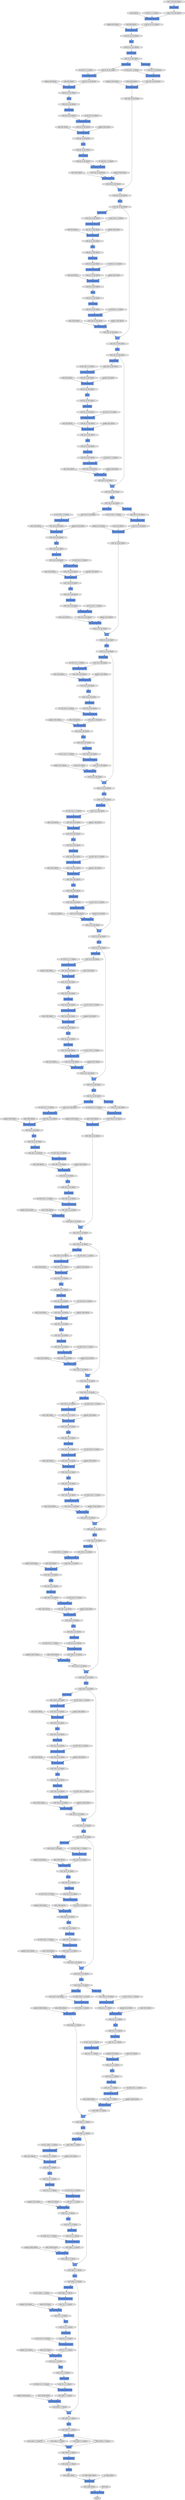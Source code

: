 digraph graphname{rankdir=TB;47843729866896 [label="W: (512, 512, 3, 3), float32",shape="octagon",fillcolor="#E0E0E0",style="filled"];47843720397136 [label="beta: (128), float32",shape="octagon",fillcolor="#E0E0E0",style="filled"];47843720331600 [label="beta: (128), float32",shape="octagon",fillcolor="#E0E0E0",style="filled"];47843729867344 [label="gamma: (512), float32",shape="octagon",fillcolor="#E0E0E0",style="filled"];47843720397520 [label="W: (128, 128, 3, 3), float32",shape="octagon",fillcolor="#E0E0E0",style="filled"];47843720331984 [label="W: (128, 128, 3, 3), float32",shape="octagon",fillcolor="#E0E0E0",style="filled"];47843729867664 [label="beta: (512), float32",shape="octagon",fillcolor="#E0E0E0",style="filled"];47843720397968 [label="gamma: (128), float32",shape="octagon",fillcolor="#E0E0E0",style="filled"];47843720332432 [label="gamma: (128), float32",shape="octagon",fillcolor="#E0E0E0",style="filled"];47843729868048 [label="W: (2048, 512, 1, 1), float32",shape="octagon",fillcolor="#E0E0E0",style="filled"];47843720398288 [label="beta: (128), float32",shape="octagon",fillcolor="#E0E0E0",style="filled"];47843720332752 [label="beta: (128), float32",shape="octagon",fillcolor="#E0E0E0",style="filled"];47843729868496 [label="gamma: (2048), float32",shape="octagon",fillcolor="#E0E0E0",style="filled"];47843720398672 [label="W: (512, 128, 1, 1), float32",shape="octagon",fillcolor="#E0E0E0",style="filled"];47843720333136 [label="W: (512, 128, 1, 1), float32",shape="octagon",fillcolor="#E0E0E0",style="filled"];47843729868816 [label="beta: (2048), float32",shape="octagon",fillcolor="#E0E0E0",style="filled"];47843720399120 [label="gamma: (512), float32",shape="octagon",fillcolor="#E0E0E0",style="filled"];47843720333584 [label="gamma: (512), float32",shape="octagon",fillcolor="#E0E0E0",style="filled"];47843729869392 [label="W: (512, 2048, 1, 1), float32",shape="octagon",fillcolor="#E0E0E0",style="filled"];47843720399440 [label="beta: (512), float32",shape="octagon",fillcolor="#E0E0E0",style="filled"];47843720333904 [label="beta: (512), float32",shape="octagon",fillcolor="#E0E0E0",style="filled"];47843720334288 [label="W: (512, 256, 1, 1), float32",shape="octagon",fillcolor="#E0E0E0",style="filled"];47843729869840 [label="gamma: (512), float32",shape="octagon",fillcolor="#E0E0E0",style="filled"];47843720400080 [label="W: (256, 512, 1, 1), float32",shape="octagon",fillcolor="#E0E0E0",style="filled"];47843729870160 [label="beta: (512), float32",shape="octagon",fillcolor="#E0E0E0",style="filled"];47843720334736 [label="gamma: (512), float32",shape="octagon",fillcolor="#E0E0E0",style="filled"];47843720400528 [label="gamma: (256), float32",shape="octagon",fillcolor="#E0E0E0",style="filled"];47843729870544 [label="W: (512, 512, 3, 3), float32",shape="octagon",fillcolor="#E0E0E0",style="filled"];47843720335056 [label="beta: (512), float32",shape="octagon",fillcolor="#E0E0E0",style="filled"];47843720400848 [label="beta: (256), float32",shape="octagon",fillcolor="#E0E0E0",style="filled"];47845548331088 [label="BatchNormalization",shape="record",fillcolor="#6495ED",style="filled"];47845548331152 [label="(256, 512, 8, 28), float32",shape="octagon",fillcolor="#E0E0E0",style="filled"];47845394157968 [label="(256, 2048, 2, 7), float32",shape="octagon",fillcolor="#E0E0E0",style="filled"];47845394158032 [label="(256, 2048, 2, 7), float32",shape="octagon",fillcolor="#E0E0E0",style="filled"];47845394059728 [label="(256, 256, 4, 14), float32",shape="octagon",fillcolor="#E0E0E0",style="filled"];47845548266000 [label="HaloExchange",shape="record",fillcolor="#6495ED",style="filled"];47845548364304 [label="(256, 256, 4, 14), float32",shape="octagon",fillcolor="#E0E0E0",style="filled"];47845548266064 [label="(256, 256, 15, 56), float32",shape="octagon",fillcolor="#E0E0E0",style="filled"];47845548364432 [label="BatchNormalization",shape="record",fillcolor="#6495ED",style="filled"];47845548331664 [label="Convolution2DFunction",shape="record",fillcolor="#6495ED",style="filled"];47845548430032 [label="(256, 256, 4, 14), float32",shape="octagon",fillcolor="#E0E0E0",style="filled"];47845548331728 [label="(256, 512, 8, 28), float32",shape="octagon",fillcolor="#E0E0E0",style="filled"];47845548364560 [label="(256, 256, 4, 14), float32",shape="octagon",fillcolor="#E0E0E0",style="filled"];47845548430160 [label="BatchNormalization",shape="record",fillcolor="#6495ED",style="filled"];47845548364688 [label="Convolution2DFunction",shape="record",fillcolor="#6495ED",style="filled"];47845548331920 [label="(256, 512, 8, 28), float32",shape="octagon",fillcolor="#E0E0E0",style="filled"];47845548430288 [label="(256, 256, 4, 14), float32",shape="octagon",fillcolor="#E0E0E0",style="filled"];47845393667024 [label="Convolution2DFunction",shape="record",fillcolor="#6495ED",style="filled"];47845394158608 [label="(256, 2048, 2, 7), float32",shape="octagon",fillcolor="#E0E0E0",style="filled"];47845548364816 [label="(256, 256, 4, 14), float32",shape="octagon",fillcolor="#E0E0E0",style="filled"];47845394060368 [label="BatchNormalization",shape="record",fillcolor="#6495ED",style="filled"];47845548266576 [label="(256, 128, 8, 28), float32",shape="octagon",fillcolor="#E0E0E0",style="filled"];47845394158736 [label="(256, 2048, 2, 7), float32",shape="octagon",fillcolor="#E0E0E0",style="filled"];47845394060432 [label="(256, 256, 4, 14), float32",shape="octagon",fillcolor="#E0E0E0",style="filled"];47845548430544 [label="(256, 256, 4, 14), float32",shape="octagon",fillcolor="#E0E0E0",style="filled"];47845394060560 [label="Convolution2DFunction",shape="record",fillcolor="#6495ED",style="filled"];47845548332304 [label="(256, 128, 8, 28), float32",shape="octagon",fillcolor="#E0E0E0",style="filled"];47845548365136 [label="BatchNormalization",shape="record",fillcolor="#6495ED",style="filled"];47845394060688 [label="(256, 256, 4, 14), float32",shape="octagon",fillcolor="#E0E0E0",style="filled"];47845548430736 [label="ReLU",shape="record",fillcolor="#6495ED",style="filled"];47845548365200 [label="(256, 1024, 4, 14), float32",shape="octagon",fillcolor="#E0E0E0",style="filled"];47845548430800 [label="HaloExchange",shape="record",fillcolor="#6495ED",style="filled"];47845548266960 [label="_ + _",shape="record",fillcolor="#6495ED",style="filled"];47845394060816 [label="HaloExchange",shape="record",fillcolor="#6495ED",style="filled"];47845548365328 [label="(256, 512, 8, 28), float32",shape="octagon",fillcolor="#E0E0E0",style="filled"];47845548430928 [label="(256, 1024, 4, 14), float32",shape="octagon",fillcolor="#E0E0E0",style="filled"];47845548365392 [label="HaloExchange",shape="record",fillcolor="#6495ED",style="filled"];47845394060944 [label="(256, 256, 4, 14), float32",shape="octagon",fillcolor="#E0E0E0",style="filled"];47845548332688 [label="ReLU",shape="record",fillcolor="#6495ED",style="filled"];47845548431056 [label="(256, 1024, 4, 14), float32",shape="octagon",fillcolor="#E0E0E0",style="filled"];47845548267216 [label="BatchNormalization",shape="record",fillcolor="#6495ED",style="filled"];47845548431120 [label="BatchNormalization",shape="record",fillcolor="#6495ED",style="filled"];47845548365584 [label="BatchNormalization",shape="record",fillcolor="#6495ED",style="filled"];47845548267280 [label="(256, 128, 8, 28), float32",shape="octagon",fillcolor="#E0E0E0",style="filled"];47845394159440 [label="(256, 2048, 2, 7), float32",shape="octagon",fillcolor="#E0E0E0",style="filled"];47845548332944 [label="Convolution2DFunction",shape="record",fillcolor="#6495ED",style="filled"];47845548267408 [label="Convolution2DFunction",shape="record",fillcolor="#6495ED",style="filled"];47843720173456 [label="b: (64), float32",shape="octagon",fillcolor="#E0E0E0",style="filled"];47845548431312 [label="HaloExchange",shape="record",fillcolor="#6495ED",style="filled"];47845548333008 [label="(256, 128, 8, 28), float32",shape="octagon",fillcolor="#E0E0E0",style="filled"];47845394061328 [label="(256, 256, 4, 14), float32",shape="octagon",fillcolor="#E0E0E0",style="filled"];47845548365840 [label="ReLU",shape="record",fillcolor="#6495ED",style="filled"];47845548267536 [label="(256, 128, 8, 28), float32",shape="octagon",fillcolor="#E0E0E0",style="filled"];47843720173584 [label="W: (64, 3, 7, 7), float32",shape="octagon",fillcolor="#E0E0E0",style="filled"];47845394159696 [label="(256), int32",shape="octagon",fillcolor="#E0E0E0",style="filled"];47845548365904 [label="(256, 1024, 4, 14), float32",shape="octagon",fillcolor="#E0E0E0",style="filled"];47845548333136 [label="ReLU",shape="record",fillcolor="#6495ED",style="filled"];47845394159760 [label="(256, 2048, 2, 7), float32",shape="octagon",fillcolor="#E0E0E0",style="filled"];47845548267664 [label="HaloExchange",shape="record",fillcolor="#6495ED",style="filled"];47845548431568 [label="Convolution2DFunction",shape="record",fillcolor="#6495ED",style="filled"];47845548333264 [label="(256, 128, 8, 28), float32",shape="octagon",fillcolor="#E0E0E0",style="filled"];47845548431632 [label="(256, 1024, 4, 14), float32",shape="octagon",fillcolor="#E0E0E0",style="filled"];47845548267792 [label="(256, 128, 8, 28), float32",shape="octagon",fillcolor="#E0E0E0",style="filled"];47845548333392 [label="HaloExchange",shape="record",fillcolor="#6495ED",style="filled"];47845394061712 [label="Convolution2DFunction",shape="record",fillcolor="#6495ED",style="filled"];47845394160080 [label="(256, 2048, 8, 7), float32",shape="octagon",fillcolor="#E0E0E0",style="filled"];47845548366288 [label="(256, 1024, 4, 14), float32",shape="octagon",fillcolor="#E0E0E0",style="filled"];47845548333520 [label="(256, 128, 8, 28), float32",shape="octagon",fillcolor="#E0E0E0",style="filled"];47845548366352 [label="ReLU",shape="record",fillcolor="#6495ED",style="filled"];47843720174096 [label="gamma: (64), float32",shape="octagon",fillcolor="#E0E0E0",style="filled"];47845548366416 [label="(256, 1024, 4, 14), float32",shape="octagon",fillcolor="#E0E0E0",style="filled"];47845548268112 [label="ReLU",shape="record",fillcolor="#6495ED",style="filled"];47845394061968 [label="BatchNormalization",shape="record",fillcolor="#6495ED",style="filled"];47845548268176 [label="(256, 128, 8, 28), float32",shape="octagon",fillcolor="#E0E0E0",style="filled"];47845394160336 [label="Reshape",shape="record",fillcolor="#6495ED",style="filled"];47845394062032 [label="(256, 256, 4, 14), float32",shape="octagon",fillcolor="#E0E0E0",style="filled"];47845548366544 [label="(256, 1024, 4, 14), float32",shape="octagon",fillcolor="#E0E0E0",style="filled"];47845548432144 [label="HaloExchange",shape="record",fillcolor="#6495ED",style="filled"];47845548366608 [label="ReLU",shape="record",fillcolor="#6495ED",style="filled"];47845548333840 [label="ReLU",shape="record",fillcolor="#6495ED",style="filled"];47845394062160 [label="ReLU",shape="record",fillcolor="#6495ED",style="filled"];47845548432208 [label="(256, 1024, 4, 14), float32",shape="octagon",fillcolor="#E0E0E0",style="filled"];47845548333904 [label="(256, 128, 8, 28), float32",shape="octagon",fillcolor="#E0E0E0",style="filled"];47843720174416 [label="beta: (64), float32",shape="octagon",fillcolor="#E0E0E0",style="filled"];47845394062288 [label="(256, 256, 4, 14), float32",shape="octagon",fillcolor="#E0E0E0",style="filled"];47845548366800 [label="Convolution2DFunction",shape="record",fillcolor="#6495ED",style="filled"];47845394160656 [label="(256, 2048, 2, 1), float32",shape="octagon",fillcolor="#E0E0E0",style="filled"];47845548432400 [label="(256, 1024, 4, 14), float32",shape="octagon",fillcolor="#E0E0E0",style="filled"];47845548268560 [label="Convolution2DFunction",shape="record",fillcolor="#6495ED",style="filled"];47845394062416 [label="_ + _",shape="record",fillcolor="#6495ED",style="filled"];47845394062544 [label="(256, 256, 4, 14), float32",shape="octagon",fillcolor="#E0E0E0",style="filled"];47845548367056 [label="HaloExchange",shape="record",fillcolor="#6495ED",style="filled"];47845548334288 [label="Convolution2DFunction",shape="record",fillcolor="#6495ED",style="filled"];47845394160912 [label="LinearFunction",shape="record",fillcolor="#6495ED",style="filled"];47845548367120 [label="(256, 1024, 4, 14), float32",shape="octagon",fillcolor="#E0E0E0",style="filled"];47845548268816 [label="BatchNormalization",shape="record",fillcolor="#6495ED",style="filled"];47845343239440 [label="HaloExchange",shape="record",fillcolor="#6495ED",style="filled"];47845548432720 [label="ReLU",shape="record",fillcolor="#6495ED",style="filled"];47845548268880 [label="(256, 128, 8, 28), float32",shape="octagon",fillcolor="#E0E0E0",style="filled"];47845394062736 [label="ReLU",shape="record",fillcolor="#6495ED",style="filled"];47845548432784 [label="(256, 256, 4, 14), float32",shape="octagon",fillcolor="#E0E0E0",style="filled"];47845394062800 [label="HaloExchange",shape="record",fillcolor="#6495ED",style="filled"];47845548334544 [label="BatchNormalization",shape="record",fillcolor="#6495ED",style="filled"];47845548269008 [label="Convolution2DFunction",shape="record",fillcolor="#6495ED",style="filled"];47845548334608 [label="(256, 128, 8, 28), float32",shape="octagon",fillcolor="#E0E0E0",style="filled"];47843720175120 [label="W: (64, 64, 1, 1), float32",shape="octagon",fillcolor="#E0E0E0",style="filled"];47845394062928 [label="(256, 1024, 4, 14), float32",shape="octagon",fillcolor="#E0E0E0",style="filled"];47845548269136 [label="(256, 128, 8, 28), float32",shape="octagon",fillcolor="#E0E0E0",style="filled"];47845548334736 [label="HaloExchange",shape="record",fillcolor="#6495ED",style="filled"];47845394063056 [label="(256, 1024, 4, 14), float32",shape="octagon",fillcolor="#E0E0E0",style="filled"];47845548269264 [label="HaloExchange",shape="record",fillcolor="#6495ED",style="filled"];47845394063120 [label="BatchNormalization",shape="record",fillcolor="#6495ED",style="filled"];47845548433168 [label="Convolution2DFunction",shape="record",fillcolor="#6495ED",style="filled"];47845548367632 [label="HaloExchange",shape="record",fillcolor="#6495ED",style="filled"];47845548334864 [label="(256, 128, 8, 28), float32",shape="octagon",fillcolor="#E0E0E0",style="filled"];47845394161488 [label="(256, 4096), float32",shape="octagon",fillcolor="#E0E0E0",style="filled"];47845548367696 [label="(256, 1024, 4, 14), float32",shape="octagon",fillcolor="#E0E0E0",style="filled"];47845548269392 [label="(256, 128, 8, 28), float32",shape="octagon",fillcolor="#E0E0E0",style="filled"];47845548334992 [label="_ + _",shape="record",fillcolor="#6495ED",style="filled"];47843720175504 [label="gamma: (64), float32",shape="octagon",fillcolor="#E0E0E0",style="filled"];47845394063312 [label="Convolution2DFunction",shape="record",fillcolor="#6495ED",style="filled"];47845394096208 [label="BatchNormalization",shape="record",fillcolor="#6495ED",style="filled"];47845394096336 [label="(256, 512, 2, 7), float32",shape="octagon",fillcolor="#E0E0E0",style="filled"];47845548302544 [label="(256, 128, 8, 28), float32",shape="octagon",fillcolor="#E0E0E0",style="filled"];47845394129168 [label="(256, 512, 2, 7), float32",shape="octagon",fillcolor="#E0E0E0",style="filled"];47845548302672 [label="BatchNormalization",shape="record",fillcolor="#6495ED",style="filled"];47845394129296 [label="BatchNormalization",shape="record",fillcolor="#6495ED",style="filled"];47843720372624 [label="gamma: (128), float32",shape="octagon",fillcolor="#E0E0E0",style="filled"];47843729809872 [label="gamma: (256), float32",shape="octagon",fillcolor="#E0E0E0",style="filled"];47843729744336 [label="gamma: (256), float32",shape="octagon",fillcolor="#E0E0E0",style="filled"];47845548302800 [label="(256, 128, 8, 28), float32",shape="octagon",fillcolor="#E0E0E0",style="filled"];47845394129424 [label="(256, 512, 2, 7), float32",shape="octagon",fillcolor="#E0E0E0",style="filled"];47845394096720 [label="(256, 2048, 2, 7), float32",shape="octagon",fillcolor="#E0E0E0",style="filled"];47845394129552 [label="BatchNormalization",shape="record",fillcolor="#6495ED",style="filled"];47845394096848 [label="(256, 1024, 4, 14), float32",shape="octagon",fillcolor="#E0E0E0",style="filled"];47843720372944 [label="beta: (128), float32",shape="octagon",fillcolor="#E0E0E0",style="filled"];47845394129680 [label="(256, 512, 2, 7), float32",shape="octagon",fillcolor="#E0E0E0",style="filled"];47845394096912 [label="HaloExchange",shape="record",fillcolor="#6495ED",style="filled"];47843729810192 [label="beta: (256), float32",shape="octagon",fillcolor="#E0E0E0",style="filled"];47843729744656 [label="beta: (256), float32",shape="octagon",fillcolor="#E0E0E0",style="filled"];47845548303184 [label="(256, 128, 8, 28), float32",shape="octagon",fillcolor="#E0E0E0",style="filled"];47845394097104 [label="BatchNormalization",shape="record",fillcolor="#6495ED",style="filled"];47843720373328 [label="W: (128, 128, 3, 3), float32",shape="octagon",fillcolor="#E0E0E0",style="filled"];47845394130064 [label="(256, 512, 2, 7), float32",shape="octagon",fillcolor="#E0E0E0",style="filled"];47843729810576 [label="W: (1024, 256, 1, 1), float32",shape="octagon",fillcolor="#E0E0E0",style="filled"];47843729745040 [label="W: (256, 256, 3, 3), float32",shape="octagon",fillcolor="#E0E0E0",style="filled"];47845394097360 [label="HaloExchange",shape="record",fillcolor="#6495ED",style="filled"];47845394097424 [label="(256, 2048, 2, 7), float32",shape="octagon",fillcolor="#E0E0E0",style="filled"];47845548303824 [label="Convolution2DFunction",shape="record",fillcolor="#6495ED",style="filled"];47843720373776 [label="gamma: (128), float32",shape="octagon",fillcolor="#E0E0E0",style="filled"];47845548303888 [label="(256, 128, 8, 28), float32",shape="octagon",fillcolor="#E0E0E0",style="filled"];47843729811024 [label="gamma: (1024), float32",shape="octagon",fillcolor="#E0E0E0",style="filled"];47843729745488 [label="gamma: (256), float32",shape="octagon",fillcolor="#E0E0E0",style="filled"];47845382956624 [label="(256, 64, 31, 112), float32",shape="octagon",fillcolor="#E0E0E0",style="filled"];47845394097808 [label="(256, 2048, 2, 7), float32",shape="octagon",fillcolor="#E0E0E0",style="filled"];47845548304016 [label="ReLU",shape="record",fillcolor="#6495ED",style="filled"];47845394097872 [label="ReLU",shape="record",fillcolor="#6495ED",style="filled"];47845394130704 [label="Convolution2DFunction",shape="record",fillcolor="#6495ED",style="filled"];47845394097936 [label="(256, 2048, 2, 7), float32",shape="octagon",fillcolor="#E0E0E0",style="filled"];47845548304144 [label="(256, 128, 8, 28), float32",shape="octagon",fillcolor="#E0E0E0",style="filled"];47845394130768 [label="(256, 512, 2, 7), float32",shape="octagon",fillcolor="#E0E0E0",style="filled"];47843720374096 [label="beta: (128), float32",shape="octagon",fillcolor="#E0E0E0",style="filled"];47845394098064 [label="(256, 2048, 2, 7), float32",shape="octagon",fillcolor="#E0E0E0",style="filled"];47843729811344 [label="beta: (1024), float32",shape="octagon",fillcolor="#E0E0E0",style="filled"];47843729745808 [label="beta: (256), float32",shape="octagon",fillcolor="#E0E0E0",style="filled"];47845548304272 [label="_ + _",shape="record",fillcolor="#6495ED",style="filled"];47845394098128 [label="ReLU",shape="record",fillcolor="#6495ED",style="filled"];47845394130896 [label="ReLU",shape="record",fillcolor="#6495ED",style="filled"];47845548304400 [label="(256, 128, 8, 28), float32",shape="octagon",fillcolor="#E0E0E0",style="filled"];47845343242256 [label="BatchNormalization",shape="record",fillcolor="#6495ED",style="filled"];47845394131024 [label="(256, 512, 2, 7), float32",shape="octagon",fillcolor="#E0E0E0",style="filled"];47845394098320 [label="Convolution2DFunction",shape="record",fillcolor="#6495ED",style="filled"];47845394131152 [label="_ + _",shape="record",fillcolor="#6495ED",style="filled"];47843720374480 [label="W: (512, 128, 1, 1), float32",shape="octagon",fillcolor="#E0E0E0",style="filled"];47845548304592 [label="ReLU",shape="record",fillcolor="#6495ED",style="filled"];47843729746192 [label="W: (1024, 256, 1, 1), float32",shape="octagon",fillcolor="#E0E0E0",style="filled"];47845548304656 [label="HaloExchange",shape="record",fillcolor="#6495ED",style="filled"];47845394131280 [label="(256, 512, 2, 7), float32",shape="octagon",fillcolor="#E0E0E0",style="filled"];47845394098576 [label="HaloExchange",shape="record",fillcolor="#6495ED",style="filled"];47845548304784 [label="(256, 512, 8, 28), float32",shape="octagon",fillcolor="#E0E0E0",style="filled"];47845394098640 [label="(256, 2048, 2, 7), float32",shape="octagon",fillcolor="#E0E0E0",style="filled"];47845394131472 [label="ReLU",shape="record",fillcolor="#6495ED",style="filled"];47843729811984 [label="W: (256, 1024, 1, 1), float32",shape="octagon",fillcolor="#E0E0E0",style="filled"];47845548304912 [label="(256, 512, 8, 28), float32",shape="octagon",fillcolor="#E0E0E0",style="filled"];47845394131536 [label="HaloExchange",shape="record",fillcolor="#6495ED",style="filled"];47845548304976 [label="BatchNormalization",shape="record",fillcolor="#6495ED",style="filled"];47843720374928 [label="gamma: (512), float32",shape="octagon",fillcolor="#E0E0E0",style="filled"];47845394131664 [label="(256, 2048, 2, 7), float32",shape="octagon",fillcolor="#E0E0E0",style="filled"];47843729746640 [label="gamma: (1024), float32",shape="octagon",fillcolor="#E0E0E0",style="filled"];47845548305168 [label="ReLU",shape="record",fillcolor="#6495ED",style="filled"];47845394131792 [label="(256, 2048, 2, 7), float32",shape="octagon",fillcolor="#E0E0E0",style="filled"];47845394131856 [label="BatchNormalization",shape="record",fillcolor="#6495ED",style="filled"];47845394099152 [label="HaloExchange",shape="record",fillcolor="#6495ED",style="filled"];47843729812432 [label="gamma: (256), float32",shape="octagon",fillcolor="#E0E0E0",style="filled"];47843720375248 [label="beta: (512), float32",shape="octagon",fillcolor="#E0E0E0",style="filled"];47845394099216 [label="(256, 2048, 2, 7), float32",shape="octagon",fillcolor="#E0E0E0",style="filled"];47843729746960 [label="beta: (1024), float32",shape="octagon",fillcolor="#E0E0E0",style="filled"];47845548305424 [label="Convolution2DFunction",shape="record",fillcolor="#6495ED",style="filled"];47845394132048 [label="ReLU",shape="record",fillcolor="#6495ED",style="filled"];47845548305488 [label="(256, 512, 8, 28), float32",shape="octagon",fillcolor="#E0E0E0",style="filled"];47845382958224 [label="HaloExchange",shape="record",fillcolor="#6495ED",style="filled"];47843729812752 [label="beta: (256), float32",shape="octagon",fillcolor="#E0E0E0",style="filled"];47845394132304 [label="Convolution2DFunction",shape="record",fillcolor="#6495ED",style="filled"];47845394132368 [label="(256, 2048, 2, 7), float32",shape="octagon",fillcolor="#E0E0E0",style="filled"];47845394099664 [label="ReLU",shape="record",fillcolor="#6495ED",style="filled"];47845394099728 [label="(256, 512, 2, 7), float32",shape="octagon",fillcolor="#E0E0E0",style="filled"];47843720375824 [label="W: (128, 512, 1, 1), float32",shape="octagon",fillcolor="#E0E0E0",style="filled"];47843729747536 [label="W: (256, 1024, 1, 1), float32",shape="octagon",fillcolor="#E0E0E0",style="filled"];47845548306000 [label="HaloExchange",shape="record",fillcolor="#6495ED",style="filled"];47843729813136 [label="W: (256, 256, 3, 3), float32",shape="octagon",fillcolor="#E0E0E0",style="filled"];47845548306064 [label="(256, 512, 8, 28), float32",shape="octagon",fillcolor="#E0E0E0",style="filled"];47845548306256 [label="(256, 512, 8, 28), float32",shape="octagon",fillcolor="#E0E0E0",style="filled"];47845394132880 [label="Concat",shape="record",fillcolor="#6495ED",style="filled"];47845394100112 [label="Convolution2DFunction",shape="record",fillcolor="#6495ED",style="filled"];47845394132944 [label="(256, 2048, 2, 7), float32",shape="octagon",fillcolor="#E0E0E0",style="filled"];47843720376272 [label="gamma: (128), float32",shape="octagon",fillcolor="#E0E0E0",style="filled"];47845548306384 [label="Convolution2DFunction",shape="record",fillcolor="#6495ED",style="filled"];47843729846416 [label="beta: (512), float32",shape="octagon",fillcolor="#E0E0E0",style="filled"];47845548404944 [label="BatchNormalization",shape="record",fillcolor="#6495ED",style="filled"];47845548405008 [label="(256, 1024, 4, 14), float32",shape="octagon",fillcolor="#E0E0E0",style="filled"];47843720245520 [label="beta: (64), float32",shape="octagon",fillcolor="#E0E0E0",style="filled"];47843729846800 [label="W: (2048, 512, 1, 1), float32",shape="octagon",fillcolor="#E0E0E0",style="filled"];47843720245904 [label="W: (64, 64, 3, 3), float32",shape="octagon",fillcolor="#E0E0E0",style="filled"];47845548405520 [label="HaloExchange",shape="record",fillcolor="#6495ED",style="filled"];47845548405584 [label="(256, 1024, 4, 14), float32",shape="octagon",fillcolor="#E0E0E0",style="filled"];47843729847248 [label="gamma: (2048), float32",shape="octagon",fillcolor="#E0E0E0",style="filled"];47845548405776 [label="(256, 1024, 4, 14), float32",shape="octagon",fillcolor="#E0E0E0",style="filled"];47843720246352 [label="gamma: (64), float32",shape="octagon",fillcolor="#E0E0E0",style="filled"];47843729847568 [label="beta: (2048), float32",shape="octagon",fillcolor="#E0E0E0",style="filled"];47845548406160 [label="(256, 256, 4, 14), float32",shape="octagon",fillcolor="#E0E0E0",style="filled"];47843720246672 [label="beta: (64), float32",shape="octagon",fillcolor="#E0E0E0",style="filled"];47843729847952 [label="W: (2048, 1024, 1, 1), float32",shape="octagon",fillcolor="#E0E0E0",style="filled"];47845548406544 [label="ReLU",shape="record",fillcolor="#6495ED",style="filled"];47843720247056 [label="W: (256, 64, 1, 1), float32",shape="octagon",fillcolor="#E0E0E0",style="filled"];47845548406800 [label="Convolution2DFunction",shape="record",fillcolor="#6495ED",style="filled"];47843729848400 [label="gamma: (2048), float32",shape="octagon",fillcolor="#E0E0E0",style="filled"];47845548406864 [label="(256, 256, 4, 14), float32",shape="octagon",fillcolor="#E0E0E0",style="filled"];47845548406992 [label="ReLU",shape="record",fillcolor="#6495ED",style="filled"];47843720247504 [label="gamma: (256), float32",shape="octagon",fillcolor="#E0E0E0",style="filled"];47845548407120 [label="(256, 256, 4, 14), float32",shape="octagon",fillcolor="#E0E0E0",style="filled"];47843729848720 [label="beta: (2048), float32",shape="octagon",fillcolor="#E0E0E0",style="filled"];47845548407248 [label="HaloExchange",shape="record",fillcolor="#6495ED",style="filled"];47843720247824 [label="beta: (256), float32",shape="octagon",fillcolor="#E0E0E0",style="filled"];47845548407376 [label="(256, 256, 4, 14), float32",shape="octagon",fillcolor="#E0E0E0",style="filled"];47845548407696 [label="ReLU",shape="record",fillcolor="#6495ED",style="filled"];47843720248208 [label="W: (256, 64, 1, 1), float32",shape="octagon",fillcolor="#E0E0E0",style="filled"];47843729849296 [label="W: (512, 2048, 1, 1), float32",shape="octagon",fillcolor="#E0E0E0",style="filled"];47845548407760 [label="(256, 256, 4, 14), float32",shape="octagon",fillcolor="#E0E0E0",style="filled"];47845393808464 [label="SoftmaxCrossEntropy",shape="record",fillcolor="#6495ED",style="filled"];47845548408144 [label="Convolution2DFunction",shape="record",fillcolor="#6495ED",style="filled"];47843720248656 [label="gamma: (256), float32",shape="octagon",fillcolor="#E0E0E0",style="filled"];47843729849744 [label="gamma: (512), float32",shape="octagon",fillcolor="#E0E0E0",style="filled"];47845548408400 [label="BatchNormalization",shape="record",fillcolor="#6495ED",style="filled"];47845548408464 [label="(256, 256, 4, 14), float32",shape="octagon",fillcolor="#E0E0E0",style="filled"];47843720248976 [label="beta: (256), float32",shape="octagon",fillcolor="#E0E0E0",style="filled"];47843729850064 [label="beta: (512), float32",shape="octagon",fillcolor="#E0E0E0",style="filled"];47845548408592 [label="_ + _",shape="record",fillcolor="#6495ED",style="filled"];47845548408720 [label="(256, 256, 4, 14), float32",shape="octagon",fillcolor="#E0E0E0",style="filled"];47845393809296 [label="ReLU",shape="record",fillcolor="#6495ED",style="filled"];47843720249296 [label="_ + _",shape="record",fillcolor="#6495ED",style="filled"];47845393809360 [label="(256, 64, 31, 112), float32",shape="octagon",fillcolor="#E0E0E0",style="filled"];47845548409040 [label="(256, 256, 4, 14), float32",shape="octagon",fillcolor="#E0E0E0",style="filled"];47845382832400 [label="(256, 64, 15, 56), float32",shape="octagon",fillcolor="#E0E0E0",style="filled"];47843729785232 [label="W: (256, 256, 3, 3), float32",shape="octagon",fillcolor="#E0E0E0",style="filled"];47843720315280 [label="gamma: (64), float32",shape="octagon",fillcolor="#E0E0E0",style="filled"];47845548409296 [label="HaloExchange",shape="record",fillcolor="#6495ED",style="filled"];47845382832592 [label="HaloExchange",shape="record",fillcolor="#6495ED",style="filled"];47845548409424 [label="(256, 1024, 4, 14), float32",shape="octagon",fillcolor="#E0E0E0",style="filled"];47845382832720 [label="(256, 256, 15, 56), float32",shape="octagon",fillcolor="#E0E0E0",style="filled"];47845548409552 [label="(256, 1024, 4, 14), float32",shape="octagon",fillcolor="#E0E0E0",style="filled"];47843720315600 [label="beta: (64), float32",shape="octagon",fillcolor="#E0E0E0",style="filled"];47845548409616 [label="Convolution2DFunction",shape="record",fillcolor="#6495ED",style="filled"];47843729785680 [label="gamma: (256), float32",shape="octagon",fillcolor="#E0E0E0",style="filled"];47845548409808 [label="BatchNormalization",shape="record",fillcolor="#6495ED",style="filled"];47845382833104 [label="BatchNormalization",shape="record",fillcolor="#6495ED",style="filled"];47845382833168 [label="HaloExchange",shape="record",fillcolor="#6495ED",style="filled"];47843720315984 [label="W: (64, 64, 3, 3), float32",shape="octagon",fillcolor="#E0E0E0",style="filled"];47845382833232 [label="(256, 256, 15, 56), float32",shape="octagon",fillcolor="#E0E0E0",style="filled"];47843732341840 [label="ReLU",shape="record",fillcolor="#6495ED",style="filled"];47843729786000 [label="beta: (256), float32",shape="octagon",fillcolor="#E0E0E0",style="filled"];47845393712272 [label="HaloExchange",shape="record",fillcolor="#6495ED",style="filled"];47845548410064 [label="Convolution2DFunction",shape="record",fillcolor="#6495ED",style="filled"];47845382833360 [label="(256, 64, 15, 56), float32",shape="octagon",fillcolor="#E0E0E0",style="filled"];47845548410128 [label="(256, 1024, 4, 14), float32",shape="octagon",fillcolor="#E0E0E0",style="filled"];47843729786384 [label="W: (1024, 256, 1, 1), float32",shape="octagon",fillcolor="#E0E0E0",style="filled"];47843720316432 [label="gamma: (64), float32",shape="octagon",fillcolor="#E0E0E0",style="filled"];47845382833744 [label="(256, 64, 15, 56), float32",shape="octagon",fillcolor="#E0E0E0",style="filled"];47845382833808 [label="(256, 64, 15, 56), float32",shape="octagon",fillcolor="#E0E0E0",style="filled"];47845548410640 [label="HaloExchange",shape="record",fillcolor="#6495ED",style="filled"];47845382833936 [label="(256, 256, 15, 56), float32",shape="octagon",fillcolor="#E0E0E0",style="filled"];47845548410704 [label="(256, 1024, 4, 14), float32",shape="octagon",fillcolor="#E0E0E0",style="filled"];47843720316752 [label="beta: (64), float32",shape="octagon",fillcolor="#E0E0E0",style="filled"];47843729786832 [label="gamma: (1024), float32",shape="octagon",fillcolor="#E0E0E0",style="filled"];47845382834128 [label="Convolution2DFunction",shape="record",fillcolor="#6495ED",style="filled"];47845548410896 [label="(256, 1024, 4, 14), float32",shape="octagon",fillcolor="#E0E0E0",style="filled"];47845382834320 [label="(256, 64, 15, 56), float32",shape="octagon",fillcolor="#E0E0E0",style="filled"];47843720317136 [label="W: (256, 64, 1, 1), float32",shape="octagon",fillcolor="#E0E0E0",style="filled"];47843729787152 [label="beta: (1024), float32",shape="octagon",fillcolor="#E0E0E0",style="filled"];47845548411216 [label="ReLU",shape="record",fillcolor="#6495ED",style="filled"];47845548411280 [label="(256, 256, 4, 14), float32",shape="octagon",fillcolor="#E0E0E0",style="filled"];47845382834704 [label="ReLU",shape="record",fillcolor="#6495ED",style="filled"];47843720317584 [label="gamma: (256), float32",shape="octagon",fillcolor="#E0E0E0",style="filled"];47845382834832 [label="Convolution2DFunction",shape="record",fillcolor="#6495ED",style="filled"];47845548411664 [label="Convolution2DFunction",shape="record",fillcolor="#6495ED",style="filled"];47843729787728 [label="W: (256, 1024, 1, 1), float32",shape="octagon",fillcolor="#E0E0E0",style="filled"];47845382835024 [label="ReLU",shape="record",fillcolor="#6495ED",style="filled"];47845382835088 [label="HaloExchange",shape="record",fillcolor="#6495ED",style="filled"];47843720317904 [label="beta: (256), float32",shape="octagon",fillcolor="#E0E0E0",style="filled"];47845548411920 [label="BatchNormalization",shape="record",fillcolor="#6495ED",style="filled"];47845548411984 [label="(256, 256, 4, 14), float32",shape="octagon",fillcolor="#E0E0E0",style="filled"];47845382835280 [label="Convolution2DFunction",shape="record",fillcolor="#6495ED",style="filled"];47845382802576 [label="(256, 64, 15, 56), float32",shape="octagon",fillcolor="#E0E0E0",style="filled"];47845548412112 [label="_ + _",shape="record",fillcolor="#6495ED",style="filled"];47845382835408 [label="(256, 256, 15, 56), float32",shape="octagon",fillcolor="#E0E0E0",style="filled"];47843729788176 [label="gamma: (256), float32",shape="octagon",fillcolor="#E0E0E0",style="filled"];47845382802704 [label="HaloExchange",shape="record",fillcolor="#6495ED",style="filled"];47845382835472 [label="BatchNormalization",shape="record",fillcolor="#6495ED",style="filled"];47845548412240 [label="(256, 256, 4, 14), float32",shape="octagon",fillcolor="#E0E0E0",style="filled"];47845382835536 [label="(256, 64, 15, 56), float32",shape="octagon",fillcolor="#E0E0E0",style="filled"];47845382802768 [label="(256, 64, 31, 112), float32",shape="octagon",fillcolor="#E0E0E0",style="filled"];47845382835600 [label="ReLU",shape="record",fillcolor="#6495ED",style="filled"];47845382802832 [label="Convolution2DFunction",shape="record",fillcolor="#6495ED",style="filled"];47845548412368 [label="HaloExchange",shape="record",fillcolor="#6495ED",style="filled"];47845382835664 [label="BatchNormalization",shape="record",fillcolor="#6495ED",style="filled"];47843720318480 [label="W: (128, 256, 1, 1), float32",shape="octagon",fillcolor="#E0E0E0",style="filled"];47843729788496 [label="beta: (256), float32",shape="octagon",fillcolor="#E0E0E0",style="filled"];47845548412496 [label="(256, 256, 4, 14), float32",shape="octagon",fillcolor="#E0E0E0",style="filled"];47845382835856 [label="(256, 256, 15, 56), float32",shape="octagon",fillcolor="#E0E0E0",style="filled"];47845382803088 [label="(256, 64, 15, 56), float32",shape="octagon",fillcolor="#E0E0E0",style="filled"];47845382836048 [label="Convolution2DFunction",shape="record",fillcolor="#6495ED",style="filled"];47845382803280 [label="HaloExchange",shape="record",fillcolor="#6495ED",style="filled"];47845548412816 [label="ReLU",shape="record",fillcolor="#6495ED",style="filled"];47845382836112 [label="(256, 64, 15, 56), float32",shape="octagon",fillcolor="#E0E0E0",style="filled"];47843729788880 [label="W: (256, 256, 3, 3), float32",shape="octagon",fillcolor="#E0E0E0",style="filled"];47845548412880 [label="(256, 256, 4, 14), float32",shape="octagon",fillcolor="#E0E0E0",style="filled"];47843720318928 [label="gamma: (128), float32",shape="octagon",fillcolor="#E0E0E0",style="filled"];47845382836176 [label="(256, 64, 15, 56), float32",shape="octagon",fillcolor="#E0E0E0",style="filled"];47845382803408 [label="BatchNormalization",shape="record",fillcolor="#6495ED",style="filled"];47845548347472 [label="(256, 128, 8, 28), float32",shape="octagon",fillcolor="#E0E0E0",style="filled"];47845393846352 [label="Convolution2DFunction",shape="record",fillcolor="#6495ED",style="filled"];47843729887440 [label="gamma: (512), float32",shape="octagon",fillcolor="#E0E0E0",style="filled"];47845394141392 [label="(256, 2048, 2, 7), float32",shape="octagon",fillcolor="#E0E0E0",style="filled"];47845548282064 [label="BatchNormalization",shape="record",fillcolor="#6495ED",style="filled"];47845548347664 [label="BatchNormalization",shape="record",fillcolor="#6495ED",style="filled"];47845548282128 [label="(256, 512, 8, 28), float32",shape="octagon",fillcolor="#E0E0E0",style="filled"];47845548347728 [label="(256, 512, 8, 28), float32",shape="octagon",fillcolor="#E0E0E0",style="filled"];47843720352080 [label="W: (128, 512, 1, 1), float32",shape="octagon",fillcolor="#E0E0E0",style="filled"];47845393846608 [label="ReLU",shape="record",fillcolor="#6495ED",style="filled"];47845548380560 [label="(256, 256, 4, 14), float32",shape="octagon",fillcolor="#E0E0E0",style="filled"];47843720417680 [label="W: (256, 256, 3, 3), float32",shape="octagon",fillcolor="#E0E0E0",style="filled"];47845548282256 [label="(256, 256, 15, 56), float32",shape="octagon",fillcolor="#E0E0E0",style="filled"];47845548347856 [label="(256, 512, 8, 28), float32",shape="octagon",fillcolor="#E0E0E0",style="filled"];47845548282320 [label="HaloExchange",shape="record",fillcolor="#6495ED",style="filled"];47845393846736 [label="(256, 3, 62, 224), float32",shape="octagon",fillcolor="#E0E0E0",style="filled"];47843729887760 [label="beta: (512), float32",shape="octagon",fillcolor="#E0E0E0",style="filled"];47845394141776 [label="(256, 512, 2, 7), float32",shape="octagon",fillcolor="#E0E0E0",style="filled"];47845548347984 [label="(256, 512, 8, 28), float32",shape="octagon",fillcolor="#E0E0E0",style="filled"];47845548282512 [label="BatchNormalization",shape="record",fillcolor="#6495ED",style="filled"];47845548380944 [label="HaloExchange",shape="record",fillcolor="#6495ED",style="filled"];47843720352528 [label="gamma: (128), float32",shape="octagon",fillcolor="#E0E0E0",style="filled"];47843720418128 [label="gamma: (256), float32",shape="octagon",fillcolor="#E0E0E0",style="filled"];47843729888144 [label="W: (2048, 512, 1, 1), float32",shape="octagon",fillcolor="#E0E0E0",style="filled"];47845548282768 [label="HaloExchange",shape="record",fillcolor="#6495ED",style="filled"];47845548282832 [label="(256, 512, 8, 28), float32",shape="octagon",fillcolor="#E0E0E0",style="filled"];47845548381200 [label="BatchNormalization",shape="record",fillcolor="#6495ED",style="filled"];47845548381264 [label="(256, 256, 4, 14), float32",shape="octagon",fillcolor="#E0E0E0",style="filled"];47845548348496 [label="BatchNormalization",shape="record",fillcolor="#6495ED",style="filled"];47843720352848 [label="beta: (128), float32",shape="octagon",fillcolor="#E0E0E0",style="filled"];47843720418448 [label="beta: (256), float32",shape="octagon",fillcolor="#E0E0E0",style="filled"];47845548348560 [label="(256, 512, 8, 28), float32",shape="octagon",fillcolor="#E0E0E0",style="filled"];47845394142416 [label="BatchNormalization",shape="record",fillcolor="#6495ED",style="filled"];47845548381392 [label="Convolution2DFunction",shape="record",fillcolor="#6495ED",style="filled"];47845394142480 [label="(256, 512, 2, 7), float32",shape="octagon",fillcolor="#E0E0E0",style="filled"];47843729888592 [label="gamma: (2048), float32",shape="octagon",fillcolor="#E0E0E0",style="filled"];47845548381520 [label="(256, 256, 4, 14), float32",shape="octagon",fillcolor="#E0E0E0",style="filled"];47845548283216 [label="(256, 512, 8, 28), float32",shape="octagon",fillcolor="#E0E0E0",style="filled"];47845394142608 [label="Convolution2DFunction",shape="record",fillcolor="#6495ED",style="filled"];47845548381648 [label="HaloExchange",shape="record",fillcolor="#6495ED",style="filled"];47843720353232 [label="W: (128, 128, 3, 3), float32",shape="octagon",fillcolor="#E0E0E0",style="filled"];47845548283344 [label="(256, 512, 8, 28), float32",shape="octagon",fillcolor="#E0E0E0",style="filled"];47845394142736 [label="(256, 512, 2, 7), float32",shape="octagon",fillcolor="#E0E0E0",style="filled"];47843720418832 [label="W: (1024, 256, 1, 1), float32",shape="octagon",fillcolor="#E0E0E0",style="filled"];47845548381776 [label="(256, 256, 4, 14), float32",shape="octagon",fillcolor="#E0E0E0",style="filled"];47845548283472 [label="(256, 512, 8, 28), float32",shape="octagon",fillcolor="#E0E0E0",style="filled"];47845548349072 [label="SpatialAllGather",shape="record",fillcolor="#6495ED",style="filled"];47843729888912 [label="beta: (2048), float32",shape="octagon",fillcolor="#E0E0E0",style="filled"];47845394142864 [label="HaloExchange",shape="record",fillcolor="#6495ED",style="filled"];47845548283536 [label="BatchNormalization",shape="record",fillcolor="#6495ED",style="filled"];47845548349136 [label="(256, 512, 8, 28), float32",shape="octagon",fillcolor="#E0E0E0",style="filled"];47845394142992 [label="(256, 512, 2, 7), float32",shape="octagon",fillcolor="#E0E0E0",style="filled"];47845548283728 [label="Convolution2DFunction",shape="record",fillcolor="#6495ED",style="filled"];47843720353680 [label="gamma: (128), float32",shape="octagon",fillcolor="#E0E0E0",style="filled"];47845548382160 [label="(256, 256, 4, 14), float32",shape="octagon",fillcolor="#E0E0E0",style="filled"];47843720419280 [label="gamma: (1024), float32",shape="octagon",fillcolor="#E0E0E0",style="filled"];47845548283984 [label="HaloExchange",shape="record",fillcolor="#6495ED",style="filled"];47845394143376 [label="(256, 512, 2, 7), float32",shape="octagon",fillcolor="#E0E0E0",style="filled"];47845548349584 [label="_ + _",shape="record",fillcolor="#6495ED",style="filled"];47845548284048 [label="(256, 512, 8, 28), float32",shape="octagon",fillcolor="#E0E0E0",style="filled"];47845548349648 [label="(256, 256, 4, 14), float32",shape="octagon",fillcolor="#E0E0E0",style="filled"];47843720354000 [label="beta: (128), float32",shape="octagon",fillcolor="#E0E0E0",style="filled"];47843729889552 [label="W: (1000, 4096), float32",shape="octagon",fillcolor="#E0E0E0",style="filled"];47843720419600 [label="beta: (1024), float32",shape="octagon",fillcolor="#E0E0E0",style="filled"];47845548382544 [label="Convolution2DFunction",shape="record",fillcolor="#6495ED",style="filled"];47845341518160 [label="(256, 256, 15, 56), float32",shape="octagon",fillcolor="#E0E0E0",style="filled"];47845394143760 [label="Convolution2DFunction",shape="record",fillcolor="#6495ED",style="filled"];47845548382800 [label="BatchNormalization",shape="record",fillcolor="#6495ED",style="filled"];47845548350032 [label="Convolution2DFunction",shape="record",fillcolor="#6495ED",style="filled"];47843720354384 [label="W: (512, 128, 1, 1), float32",shape="octagon",fillcolor="#E0E0E0",style="filled"];47843729889936 [label="b: (1000), float32",shape="octagon",fillcolor="#E0E0E0",style="filled"];47845548382864 [label="(256, 256, 4, 14), float32",shape="octagon",fillcolor="#E0E0E0",style="filled"];47843720419984 [label="W: (1024, 512, 1, 1), float32",shape="octagon",fillcolor="#E0E0E0",style="filled"];47845548284560 [label="HaloExchange",shape="record",fillcolor="#6495ED",style="filled"];47845548284624 [label="(256, 512, 8, 28), float32",shape="octagon",fillcolor="#E0E0E0",style="filled"];47845394144016 [label="BatchNormalization",shape="record",fillcolor="#6495ED",style="filled"];47845548382992 [label="ReLU",shape="record",fillcolor="#6495ED",style="filled"];47845394144080 [label="(256, 512, 2, 7), float32",shape="octagon",fillcolor="#E0E0E0",style="filled"];47845548350288 [label="Convolution2DFunction",shape="record",fillcolor="#6495ED",style="filled"];47845548383120 [label="(256, 256, 4, 14), float32",shape="octagon",fillcolor="#E0E0E0",style="filled"];47845548350352 [label="(256, 256, 4, 14), float32",shape="octagon",fillcolor="#E0E0E0",style="filled"];47845394144208 [label="ReLU",shape="record",fillcolor="#6495ED",style="filled"];47845548383248 [label="_ + _",shape="record",fillcolor="#6495ED",style="filled"];47845548350480 [label="HaloExchange",shape="record",fillcolor="#6495ED",style="filled"];47843720354832 [label="gamma: (512), float32",shape="octagon",fillcolor="#E0E0E0",style="filled"];47845394144336 [label="(256, 512, 2, 7), float32",shape="octagon",fillcolor="#E0E0E0",style="filled"];47843720420432 [label="gamma: (1024), float32",shape="octagon",fillcolor="#E0E0E0",style="filled"];47845548383376 [label="(256, 256, 4, 14), float32",shape="octagon",fillcolor="#E0E0E0",style="filled"];47845548350608 [label="(256, 256, 4, 14), float32",shape="octagon",fillcolor="#E0E0E0",style="filled"];47845548285072 [label="ReLU",shape="record",fillcolor="#6495ED",style="filled"];47845394144464 [label="_ + _",shape="record",fillcolor="#6495ED",style="filled"];47845548285136 [label="(256, 128, 8, 28), float32",shape="octagon",fillcolor="#E0E0E0",style="filled"];47845341519056 [label="ReLU",shape="record",fillcolor="#6495ED",style="filled"];47845548350736 [label="HaloExchange",shape="record",fillcolor="#6495ED",style="filled"];47845394144592 [label="(256, 512, 2, 7), float32",shape="octagon",fillcolor="#E0E0E0",style="filled"];47845548383568 [label="BatchNormalization",shape="record",fillcolor="#6495ED",style="filled"];47843720355152 [label="beta: (512), float32",shape="octagon",fillcolor="#E0E0E0",style="filled"];47845548350864 [label="(256, 256, 4, 14), float32",shape="octagon",fillcolor="#E0E0E0",style="filled"];47843720420752 [label="beta: (1024), float32",shape="octagon",fillcolor="#E0E0E0",style="filled"];47845394144784 [label="AveragePooling2D",shape="record",fillcolor="#6495ED",style="filled"];47845548383760 [label="(256, 1024, 4, 14), float32",shape="octagon",fillcolor="#E0E0E0",style="filled"];47845548285520 [label="ReLU",shape="record",fillcolor="#6495ED",style="filled"];47845548383888 [label="(256, 1024, 4, 14), float32",shape="octagon",fillcolor="#E0E0E0",style="filled"];47845394144976 [label="(256, 2048, 2, 7), float32",shape="octagon",fillcolor="#E0E0E0",style="filled"];47845548383952 [label="ReLU",shape="record",fillcolor="#6495ED",style="filled"];47845548351184 [label="ReLU",shape="record",fillcolor="#6495ED",style="filled"];47845548351248 [label="(256, 256, 4, 14), float32",shape="octagon",fillcolor="#E0E0E0",style="filled"];47845394145104 [label="(256, 2048, 2, 7), float32",shape="octagon",fillcolor="#E0E0E0",style="filled"];47845548285776 [label="Convolution2DFunction",shape="record",fillcolor="#6495ED",style="filled"];47845548384144 [label="Convolution2DFunction",shape="record",fillcolor="#6495ED",style="filled"];47843720355728 [label="W: (128, 512, 1, 1), float32",shape="octagon",fillcolor="#E0E0E0",style="filled"];47845548285840 [label="(256, 128, 8, 28), float32",shape="octagon",fillcolor="#E0E0E0",style="filled"];47843720421328 [label="W: (256, 1024, 1, 1), float32",shape="octagon",fillcolor="#E0E0E0",style="filled"];47843729760336 [label="gamma: (256), float32",shape="octagon",fillcolor="#E0E0E0",style="filled"];47845382905936 [label="BatchNormalization",shape="record",fillcolor="#6495ED",style="filled"];47843729825936 [label="gamma: (256), float32",shape="octagon",fillcolor="#E0E0E0",style="filled"];47845548449936 [label="(256, 256, 4, 14), float32",shape="octagon",fillcolor="#E0E0E0",style="filled"];47845394080016 [label="(256, 1024, 4, 14), float32",shape="octagon",fillcolor="#E0E0E0",style="filled"];47845548450064 [label="BatchNormalization",shape="record",fillcolor="#6495ED",style="filled"];47845548318992 [label="(256, 128, 8, 28), float32",shape="octagon",fillcolor="#E0E0E0",style="filled"];47845382906128 [label="(256, 64, 15, 56), float32",shape="octagon",fillcolor="#E0E0E0",style="filled"];47845394080080 [label="(256, 1024, 4, 14), float32",shape="octagon",fillcolor="#E0E0E0",style="filled"];47845548450192 [label="(256, 256, 4, 14), float32",shape="octagon",fillcolor="#E0E0E0",style="filled"];47843729760656 [label="beta: (256), float32",shape="octagon",fillcolor="#E0E0E0",style="filled"];47845382906256 [label="HaloExchange",shape="record",fillcolor="#6495ED",style="filled"];47845394211280 [label="(256, 1000), float32",shape="octagon",fillcolor="#E0E0E0",style="filled"];47843729826256 [label="beta: (256), float32",shape="octagon",fillcolor="#E0E0E0",style="filled"];47845393883600 [label="HaloExchange",shape="record",fillcolor="#6495ED",style="filled"];47845548450320 [label="BatchNormalization",shape="record",fillcolor="#6495ED",style="filled"];47845382906448 [label="(256, 256, 15, 56), float32",shape="octagon",fillcolor="#E0E0E0",style="filled"];47845548450448 [label="(256, 256, 4, 14), float32",shape="octagon",fillcolor="#E0E0E0",style="filled"];47845382906512 [label="(256, 256, 15, 56), float32",shape="octagon",fillcolor="#E0E0E0",style="filled"];47845394211536 [label="float32",shape="octagon",fillcolor="#E0E0E0",style="filled"];47843729761040 [label="W: (256, 256, 3, 3), float32",shape="octagon",fillcolor="#E0E0E0",style="filled"];47843729826640 [label="W: (1024, 256, 1, 1), float32",shape="octagon",fillcolor="#E0E0E0",style="filled"];47845382906704 [label="(256, 64, 15, 56), float32",shape="octagon",fillcolor="#E0E0E0",style="filled"];47845394080656 [label="(256, 1024, 4, 14), float32",shape="octagon",fillcolor="#E0E0E0",style="filled"];47845548319632 [label="HaloExchange",shape="record",fillcolor="#6495ED",style="filled"];47845548319696 [label="(256, 128, 8, 28), float32",shape="octagon",fillcolor="#E0E0E0",style="filled"];47845382906832 [label="ReLU",shape="record",fillcolor="#6495ED",style="filled"];47845548450832 [label="(256, 256, 4, 14), float32",shape="octagon",fillcolor="#E0E0E0",style="filled"];47845382906896 [label="HaloExchange",shape="record",fillcolor="#6495ED",style="filled"];47845548319824 [label="BatchNormalization",shape="record",fillcolor="#6495ED",style="filled"];47845382906960 [label="(256, 64, 15, 56), float32",shape="octagon",fillcolor="#E0E0E0",style="filled"];47843729761488 [label="gamma: (256), float32",shape="octagon",fillcolor="#E0E0E0",style="filled"];47845548319952 [label="(256, 128, 8, 28), float32",shape="octagon",fillcolor="#E0E0E0",style="filled"];47845382907088 [label="ReLU",shape="record",fillcolor="#6495ED",style="filled"];47843729827088 [label="gamma: (1024), float32",shape="octagon",fillcolor="#E0E0E0",style="filled"];47845548320080 [label="HaloExchange",shape="record",fillcolor="#6495ED",style="filled"];47845382907216 [label="(256, 64, 15, 56), float32",shape="octagon",fillcolor="#E0E0E0",style="filled"];47845394081168 [label="(256, 512, 2, 7), float32",shape="octagon",fillcolor="#E0E0E0",style="filled"];47845548320208 [label="(256, 128, 8, 28), float32",shape="octagon",fillcolor="#E0E0E0",style="filled"];47843729761808 [label="beta: (256), float32",shape="octagon",fillcolor="#E0E0E0",style="filled"];47845382907408 [label="Convolution2DFunction",shape="record",fillcolor="#6495ED",style="filled"];47843729827408 [label="beta: (1024), float32",shape="octagon",fillcolor="#E0E0E0",style="filled"];47845382907472 [label="(256, 256, 15, 56), float32",shape="octagon",fillcolor="#E0E0E0",style="filled"];47845548451472 [label="Convolution2DFunction",shape="record",fillcolor="#6495ED",style="filled"];47845382907536 [label="(256, 256, 15, 56), float32",shape="octagon",fillcolor="#E0E0E0",style="filled"];47845548451536 [label="(256, 256, 4, 14), float32",shape="octagon",fillcolor="#E0E0E0",style="filled"];47845394081552 [label="Convolution2DFunction",shape="record",fillcolor="#6495ED",style="filled"];47845382907664 [label="(256, 64, 15, 56), float32",shape="octagon",fillcolor="#E0E0E0",style="filled"];47845548451664 [label="ReLU",shape="record",fillcolor="#6495ED",style="filled"];47845548320592 [label="(256, 128, 8, 28), float32",shape="octagon",fillcolor="#E0E0E0",style="filled"];47843729762192 [label="W: (1024, 256, 1, 1), float32",shape="octagon",fillcolor="#E0E0E0",style="filled"];47845548451792 [label="(256, 256, 4, 14), float32",shape="octagon",fillcolor="#E0E0E0",style="filled"];47845382907856 [label="BatchNormalization",shape="record",fillcolor="#6495ED",style="filled"];47845394081808 [label="BatchNormalization",shape="record",fillcolor="#6495ED",style="filled"];47845393557520 [label="MaxPoolingND",shape="record",fillcolor="#6495ED",style="filled"];47845394081872 [label="(256, 512, 2, 7), float32",shape="octagon",fillcolor="#E0E0E0",style="filled"];47845548451920 [label="_ + _",shape="record",fillcolor="#6495ED",style="filled"];47845382908048 [label="Convolution2DFunction",shape="record",fillcolor="#6495ED",style="filled"];47845394082000 [label="Convolution2DFunction",shape="record",fillcolor="#6495ED",style="filled"];47843729828048 [label="W: (512, 1024, 1, 1), float32",shape="octagon",fillcolor="#E0E0E0",style="filled"];47845548452048 [label="(256, 256, 4, 14), float32",shape="octagon",fillcolor="#E0E0E0",style="filled"];47845548320976 [label="Convolution2DFunction",shape="record",fillcolor="#6495ED",style="filled"];47845382908176 [label="_ + _",shape="record",fillcolor="#6495ED",style="filled"];47845394082128 [label="(256, 512, 2, 7), float32",shape="octagon",fillcolor="#E0E0E0",style="filled"];47843729762640 [label="gamma: (1024), float32",shape="octagon",fillcolor="#E0E0E0",style="filled"];47845382908240 [label="(256, 64, 15, 56), float32",shape="octagon",fillcolor="#E0E0E0",style="filled"];47845548452240 [label="ReLU",shape="record",fillcolor="#6495ED",style="filled"];47845394082256 [label="HaloExchange",shape="record",fillcolor="#6495ED",style="filled"];47845548452304 [label="HaloExchange",shape="record",fillcolor="#6495ED",style="filled"];47845548321232 [label="BatchNormalization",shape="record",fillcolor="#6495ED",style="filled"];47845382908368 [label="ReLU",shape="record",fillcolor="#6495ED",style="filled"];47845548321296 [label="(256, 128, 8, 28), float32",shape="octagon",fillcolor="#E0E0E0",style="filled"];47845393558032 [label="(256, 3, 56, 224), float32",shape="octagon",fillcolor="#E0E0E0",style="filled"];47845394082384 [label="(256, 512, 2, 7), float32",shape="octagon",fillcolor="#E0E0E0",style="filled"];47845548452432 [label="(256, 1024, 4, 14), float32",shape="octagon",fillcolor="#E0E0E0",style="filled"];47845393885776 [label="BatchNormalization",shape="record",fillcolor="#6495ED",style="filled"];47843729828496 [label="gamma: (512), float32",shape="octagon",fillcolor="#E0E0E0",style="filled"];47843729762960 [label="beta: (1024), float32",shape="octagon",fillcolor="#E0E0E0",style="filled"];47845548321424 [label="ReLU",shape="record",fillcolor="#6495ED",style="filled"];47845548452560 [label="(256, 1024, 4, 14), float32",shape="octagon",fillcolor="#E0E0E0",style="filled"];47845382908624 [label="BatchNormalization",shape="record",fillcolor="#6495ED",style="filled"];47845548452624 [label="BatchNormalization",shape="record",fillcolor="#6495ED",style="filled"];47845548321552 [label="(256, 128, 8, 28), float32",shape="octagon",fillcolor="#E0E0E0",style="filled"];47845394082704 [label="_ + _",shape="record",fillcolor="#6495ED",style="filled"];47845548321680 [label="_ + _",shape="record",fillcolor="#6495ED",style="filled"];47845394082768 [label="(256, 512, 2, 7), float32",shape="octagon",fillcolor="#E0E0E0",style="filled"];47843729828816 [label="beta: (512), float32",shape="octagon",fillcolor="#E0E0E0",style="filled"];47845548452816 [label="ReLU",shape="record",fillcolor="#6495ED",style="filled"];47845548321808 [label="(256, 128, 8, 28), float32",shape="octagon",fillcolor="#E0E0E0",style="filled"];47845382908944 [label="Convolution2DFunction",shape="record",fillcolor="#6495ED",style="filled"];47845382909008 [label="(256, 64, 15, 56), float32",shape="octagon",fillcolor="#E0E0E0",style="filled"];47845548453072 [label="Convolution2DFunction",shape="record",fillcolor="#6495ED",style="filled"];47843729763536 [label="W: (256, 1024, 1, 1), float32",shape="octagon",fillcolor="#E0E0E0",style="filled"];47845548322000 [label="BatchNormalization",shape="record",fillcolor="#6495ED",style="filled"];47845548453136 [label="(256, 1024, 4, 14), float32",shape="octagon",fillcolor="#E0E0E0",style="filled"];47845394083152 [label="Convolution2DFunction",shape="record",fillcolor="#6495ED",style="filled"];47843729829200 [label="W: (512, 512, 3, 3), float32",shape="octagon",fillcolor="#E0E0E0",style="filled"];47845548322192 [label="(256, 512, 8, 28), float32",shape="octagon",fillcolor="#E0E0E0",style="filled"];47845382909392 [label="(256, 64, 15, 56), float32",shape="octagon",fillcolor="#E0E0E0",style="filled"];47845548322320 [label="(256, 512, 8, 28), float32",shape="octagon",fillcolor="#E0E0E0",style="filled"];47845394083408 [label="BatchNormalization",shape="record",fillcolor="#6495ED",style="filled"];47845548322384 [label="ReLU",shape="record",fillcolor="#6495ED",style="filled"];47845394083472 [label="(256, 512, 2, 7), float32",shape="octagon",fillcolor="#E0E0E0",style="filled"];47843729763984 [label="gamma: (256), float32",shape="octagon",fillcolor="#E0E0E0",style="filled"];47843729829648 [label="gamma: (512), float32",shape="octagon",fillcolor="#E0E0E0",style="filled"];47845548453648 [label="ReLU",shape="record",fillcolor="#6495ED",style="filled"];47845394083600 [label="HaloExchange",shape="record",fillcolor="#6495ED",style="filled"];47845548322576 [label="Convolution2DFunction",shape="record",fillcolor="#6495ED",style="filled"];47845548453712 [label="(256, 1024, 4, 14), float32",shape="octagon",fillcolor="#E0E0E0",style="filled"];47845394083728 [label="(256, 512, 2, 7), float32",shape="octagon",fillcolor="#E0E0E0",style="filled"];47845393887120 [label="(256, 64, 15, 56), float32",shape="octagon",fillcolor="#E0E0E0",style="filled"];47845548453840 [label="(256, 1024, 4, 14), float32",shape="octagon",fillcolor="#E0E0E0",style="filled"];47843729764304 [label="beta: (256), float32",shape="octagon",fillcolor="#E0E0E0",style="filled"];47845393887184 [label="HaloExchange",shape="record",fillcolor="#6495ED",style="filled"];47845382877456 [label="(256, 64, 15, 56), float32",shape="octagon",fillcolor="#E0E0E0",style="filled"];47845382877584 [label="Convolution2DFunction",shape="record",fillcolor="#6495ED",style="filled"];47845382877712 [label="(256, 64, 15, 56), float32",shape="octagon",fillcolor="#E0E0E0",style="filled"];47845382877776 [label="(256, 256, 15, 56), float32",shape="octagon",fillcolor="#E0E0E0",style="filled"];47843720262224 [label="W: (64, 256, 1, 1), float32",shape="octagon",fillcolor="#E0E0E0",style="filled"];47845382877840 [label="(256, 256, 15, 56), float32",shape="octagon",fillcolor="#E0E0E0",style="filled"];47845382877968 [label="HaloExchange",shape="record",fillcolor="#6495ED",style="filled"];47843720262544 [label="gamma: (64), float32",shape="octagon",fillcolor="#E0E0E0",style="filled"];47845382878224 [label="BatchNormalization",shape="record",fillcolor="#6495ED",style="filled"];47845382878416 [label="(256, 64, 15, 56), float32",shape="octagon",fillcolor="#E0E0E0",style="filled"];47843720262864 [label="beta: (64), float32",shape="octagon",fillcolor="#E0E0E0",style="filled"];47845382878736 [label="Convolution2DFunction",shape="record",fillcolor="#6495ED",style="filled"];47843720263248 [label="W: (64, 64, 3, 3), float32",shape="octagon",fillcolor="#E0E0E0",style="filled"];47845382878864 [label="(256, 64, 15, 56), float32",shape="octagon",fillcolor="#E0E0E0",style="filled"];47845382878992 [label="HaloExchange",shape="record",fillcolor="#6495ED",style="filled"];47843720263568 [label="gamma: (64), float32",shape="octagon",fillcolor="#E0E0E0",style="filled"];47845382879184 [label="(256, 256, 15, 56), float32",shape="octagon",fillcolor="#E0E0E0",style="filled"];47845382879376 [label="(256, 256, 15, 56), float32",shape="octagon",fillcolor="#E0E0E0",style="filled"];47845382879440 [label="(256, 64, 15, 56), float32",shape="octagon",fillcolor="#E0E0E0",style="filled"];47843720263888 [label="beta: (64), float32",shape="octagon",fillcolor="#E0E0E0",style="filled"];47845382879568 [label="(256, 64, 15, 56), float32",shape="octagon",fillcolor="#E0E0E0",style="filled"];47843720264272 [label="W: (256, 64, 1, 1), float32",shape="octagon",fillcolor="#E0E0E0",style="filled"];47845382879952 [label="(256, 64, 15, 56), float32",shape="octagon",fillcolor="#E0E0E0",style="filled"];47845382880016 [label="(256, 64, 15, 56), float32",shape="octagon",fillcolor="#E0E0E0",style="filled"];47845382880080 [label="BatchNormalization",shape="record",fillcolor="#6495ED",style="filled"];47845382880144 [label="(256, 256, 15, 56), float32",shape="octagon",fillcolor="#E0E0E0",style="filled"];47843720264720 [label="gamma: (256), float32",shape="octagon",fillcolor="#E0E0E0",style="filled"];47845382880336 [label="ReLU",shape="record",fillcolor="#6495ED",style="filled"];47845382880464 [label="ReLU",shape="record",fillcolor="#6495ED",style="filled"];47843720265040 [label="beta: (256), float32",shape="octagon",fillcolor="#E0E0E0",style="filled"];47845382880656 [label="_ + _",shape="record",fillcolor="#6495ED",style="filled"];47845382881104 [label="(256, 256, 15, 56), float32",shape="octagon",fillcolor="#E0E0E0",style="filled"];47843720265616 [label="W: (64, 256, 1, 1), float32",shape="octagon",fillcolor="#E0E0E0",style="filled"];47845382881232 [label="BatchNormalization",shape="record",fillcolor="#6495ED",style="filled"];47845394060688 -> 47845548452304;47843729846416 -> 47845394081808;47843729786000 -> 47845548411920;47845548432400 -> 47845548431568;47845382880464 -> 47845548269136;47845382835024 -> 47845382909008;47845394161488 -> 47845394160912;47845548407120 -> 47845548380944;47843720418128 -> 47845548347664;47845548285840 -> 47845548285072;47845548266576 -> 47845382881232;47845394059728 -> 47845548452624;47845548318992 -> 47845548304976;47843720352848 -> 47845548282512;47845548367120 -> 47845548349584;47845393808464 -> 47845394211536;47845394142736 -> 47845394131536;47843720334736 -> 47845548282064;47845382958224 -> 47845382879184;47845548453840 -> 47845548453072;47845548451472 -> 47845548452432;47845548432208 -> 47845548410640;47843729745488 -> 47845548381200;47845394211280 -> 47845393808464;47845394144464 -> 47845394145104;47845548410704 -> 47845548412112;47845548282128 -> 47845548268816;47843729809872 -> 47845548450064;47843720173456 -> 47845393667024;47843720316752 -> 47845382878224;47845393712272 -> 47845393846736;47845548332304 -> 47845548322000;47845548285136 -> 47845548282512;47845382881104 -> 47845382908176;47843720397136 -> 47845548322000;47845382908624 -> 47845382881104;47845548365392 -> 47845548381776;47845382906128 -> 47845382908048;47845394081872 -> 47845548453648;47845394062416 -> 47845394063056;47845548367632 -> 47845548405776;47845382803280 -> 47845382834320;47845394080080 -> 47845394062416;47845382835280 -> 47845382906704;47845394159760 -> 47845394132880;47843720265040 -> 47845382908624;47845548349584 -> 47845548366544;47845548381648 -> 47845548383376;47845394060560 -> 47845394061328;47845394160080 -> 47845394144784;47843720400528 -> 47845548348496;47843720400848 -> 47845548348496;47845548268880 -> 47845382880464;47845394097936 -> 47845394096208;47845548432720 -> 47845548450192;47845382879440 -> 47845382878224;47843729848400 -> 47845394096208;47845394061712 -> 47845394062928;47843729811984 -> 47845548453072;47845393883600 -> 47845382833808;47845548406864 -> 47845548383952;47845394099152 -> 47845394141392;47843729868496 -> 47845394129552;47843729762960 -> 47845548408400;47845382802576 -> 47845393846352;47845548367696 -> 47845548367056;47845548331152 -> 47845548321680;47845548412816 -> 47845548430288;47845548452624 -> 47845394060432;47843720333136 -> 47845548268560;47845548268112 -> 47845548284624;47845394144976 -> 47845394144016;47845548320592 -> 47845548319824;47845394130064 -> 47845394129296;47843729745040 -> 47845548381392;47843729747536 -> 47845548384144;47845548350864 -> 47845548350288;47845382909008 -> 47845382832592;47845548366352 -> 47845548367696;47843729827088 -> 47845394061968;47843729763536 -> 47845548410064;47845548380560 -> 47845548365584;47845548283536 -> 47845548303888;47843732341840 -> 47845382832400;47843729786384 -> 47845548409616;47845382909392 -> 47845382834704;47843729889936 -> 47845394160912;47843729811344 -> 47845548450320;47845548283984 -> 47845548283216;47845548431632 -> 47845548412112;47845382908048 -> 47845382906448;47845548268176 -> 47845548267216;47845548409424 -> 47845548408400;47845548283216 -> 47845548283728;47845548412240 -> 47845548409296;47843720353232 -> 47845548285776;47843729869392 -> 47845394132304;47843729868816 -> 47845394129552;47845394131152 -> 47845394131792;47843720398288 -> 47845548331088;47843720355152 -> 47845548302672;47843720399120 -> 47845548334544;47845548333264 -> 47845548319632;47845548381392 -> 47845548382160;47845548333904 -> 47845548331088;47845548452048 -> 47845548451472;47845548404944 -> 47845548408464;47845548406160 -> 47845548383568;47843720420752 -> 47845548365136;47845394141392 -> 47845394132304;47845394097104 -> 47845394129168;47843729764304 -> 47845548409808;47845394062544 -> 47845394061712;47845548382800 -> 47845548405008;47843729761040 -> 47845548406800;47843720372944 -> 47845548304976;47845394060432 -> 47845548452816;47845548381200 -> 47845548382864;47845548450064 -> 47845548451536;47845548365136 -> 47845548367120;47845382877776 -> 47845382906896;47845382956624 -> 47845393557520;47845394129552 -> 47845394132368;47845548304976 -> 47845548319696;47845548453136 -> 47845548451920;47845548285520 -> 47845548304144;47845382833936 -> 47845382833104;47843720419984 -> 47845548364688;47845394143376 -> 47845394142416;47845548412112 -> 47845548431056;47845394132368 -> 47845394131152;47845548366416 -> 47845548365136;47845548302544 -> 47845548282320;47845548410704 -> 47845548405520;47843720248208 -> 47845382834832;47843729887440 -> 47845394142416;47843729761488 -> 47845548404944;47845382836176 -> 47845393883600;47845394129168 -> 47845394099664;47845394061968 -> 47845394080080;47845548364304 -> 47845548351184;47845394131024 -> 47845394097360;47845548347472 -> 47845548334288;47845548268560 -> 47845548282128;47843720248656 -> 47845382833104;47845393809360 -> 47845343242256;47845548322000 -> 47845548333008;47845382906704 -> 47845382905936;47845548332944 -> 47845548333904;47845394098128 -> 47845394131024;47845548282512 -> 47845548285840;47845548266960 -> 47845548283472;47845548431312 -> 47845548452048;47845548450448 -> 47845548433168;47845382905936 -> 47845382909392;47843729788880 -> 47845548433168;47845548405776 -> 47845548384144;47843729785680 -> 47845548411920;47845548269264 -> 47845548282256;47845394083152 -> 47845394096720;47845548304144 -> 47845548282768;47845394099728 -> 47845394097104;47845548430736 -> 47845548451792;47845394096720 -> 47845394083408;47845548349648 -> 47845548348496;47845548306064 -> 47845548284560;47845382907472 -> 47845382835088;47845548431120 -> 47845548449936;47845382880336 -> 47845548266064;47845394143760 -> 47845394144976;47845548451536 -> 47845548430736;47845548367696 -> 47845548383248;47843720174416 -> 47845343242256;47845382906448 -> 47845382908624;47845382832592 -> 47845382908240;47843729763984 -> 47845548409808;47843729746960 -> 47845548382800;47843729813136 -> 47845394060560;47845548366544 -> 47845548366352;47843720315280 -> 47845382907856;47845394080656 -> 47845394083600;47845548383376 -> 47845548382544;47845548331728 -> 47845548334992;47845548320976 -> 47845548322192;47845382878416 -> 47845382906256;47845548410640 -> 47845548432400;47843729828496 -> 47845394063120;47845548267408 -> 47845548268176;47845548380944 -> 47845548407376;47845548349136 -> 47845548350480;47845548282256 -> 47845548269008;47845382906832 -> 47845382878864;47845548382160 -> 47845548381200;47845394082256 -> 47845394096336;47845382835664 -> 47845382835408;47843729760656 -> 47845548383568;47845394100112 -> 47845394130064;47845394063120 -> 47845394081872;47845382907856 -> 47845382877456;47843720352528 -> 47845548282512;47845548283472 -> 47845548268112;47845394144080 -> 47845394131472;47845548411984 -> 47845548406544;47845548383248 -> 47845548383888;47845548282768 -> 47845548304400;47845393558032 -> 47845393712272;47845548350288 -> 47845548351248;47845394096208 -> 47845394098640;47843729787728 -> 47845548431568;47845393809296 -> 47845382956624;47845394129424 -> 47845394096912;47843720331600 -> 47845382881232;47843729867344 -> 47845394129296;47843720420432 -> 47845548365136;47845394144784 -> 47845394160656;47845382908368 -> 47845382877776;47845548321424 -> 47845548331728;47845548269136 -> 47845548267664;47845382803408 -> 47845382835536;47845548383568 -> 47845548406864;47843729827408 -> 47845394061968;47843720375248 -> 47845548321232;47843720318480 -> 47845382877584;47845394144592 -> 47845394143760;47845548334992 -> 47845548347984;47843729810576 -> 47845548451472;47845548412368 -> 47845548430544;47845548408144 -> 47845548409424;47845548321680 -> 47845548322320;47845382880656 -> 47845382877840;47845548411280 -> 47845548409808;47845341518160 -> 47845382880656;47845394130896 -> 47845394132944;47845548409552 -> 47845548406992;47845394080016 -> 47845394063312;47845548452304 -> 47845394060944;47843729829648 -> 47845394081808;47843720374928 -> 47845548321232;47845382835536 -> 47843732341840;47843720398672 -> 47845548334288;47845548333008 -> 47845548322384;47845548365840 -> 47845548381520;47845548282832 -> 47845548266960;47845393846736 -> 47845393667024;47845548351184 -> 47845548364560;47845548321552 -> 47845548320080;47845548430928 -> 47845548430160;47845548381520 -> 47845548365392;47845394131280 -> 47845394130704;47843720354000 -> 47845548283536;47843729788176 -> 47845548431120;47845548409040 -> 47845548408144;47845548408464 -> 47845548407696;47845548306064 -> 47845548321680;47845548365584 -> 47845548381264;47843720174096 -> 47845343242256;47845394159696 -> 47845393808464;47843720352080 -> 47845548283728;47845393667024 -> 47845393809360;47845548430032 -> 47845548412816;47845548405520 -> 47845548410896;47845548304016 -> 47845548306064;47843729746192 -> 47845548382544;47845394129296 -> 47845394130768;47843720247824 -> 47845382835664;47845548322192 -> 47845548321232;47843729788496 -> 47845548431120;47845548411664 -> 47845548412880;47845548284624 -> 47845548283984;47845548412880 -> 47845548411920;47843720262864 -> 47845382835472;47845548304272 -> 47845548304912;47843729811024 -> 47845548450320;47845394098576 -> 47845394097808;47845548408720 -> 47845548407248;47843729887760 -> 47845394142416;47845382907408 -> 47845382879440;47845382907472 -> 47845382908176;47843720246672 -> 47845393885776;47845548382992 -> 47845548405584;47845548349136 -> 47845382802704;47845394158736 -> 47845394132880;47845548334736 -> 47845548350864;47843720333584 -> 47845548268816;47845382835856 -> 47845382835600;47843729869840 -> 47845394131856;47843720419600 -> 47845548364432;47845548412496 -> 47845548411664;47845548453648 -> 47845394082128;47845548334864 -> 47845548333392;47845548284048 -> 47845548266960;47845394080656 -> 47845548266000;47845394060944 -> 47845394060560;47845548432208 -> 47845548451920;47845548408592 -> 47845548409552;47845548452560 -> 47845548451664;47845548364560 -> 47845548350736;47843729846800 -> 47845394083152;47845394060816 -> 47845394062544;47845382835600 -> 47845382907472;47845394130768 -> 47845394098128;47843720263888 -> 47845382905936;47845394141776 -> 47845394131856;47845394063312 -> 47845394081168;47845394131664 -> 47845394129552;47845548366800 -> 47845548380560;47845548349072 -> 47845394157968;47845548405008 -> 47845548383248;47843729760336 -> 47845548383568;47845382906896 -> 47845382879376;47845382877456 -> 47845382907088;47845341519056 -> 47845548267536;47845382836048 -> 47845382907216;47845548266000 -> 47845394080016;47845394097424 -> 47845394082704;47843720376272 -> 47845548322000;47843720355728 -> 47845548305424;47845382878864 -> 47845382878992;47845548452816 -> 47845394060688;47845548405584 -> 47845548367632;47845548305168 -> 47845548319952;47845548283728 -> 47845548285136;47845548409616 -> 47845548430928;47845382835472 -> 47845382906960;47845548320208 -> 47845548306384;47845394062032 -> 47845548452240;47845548306256 -> 47845548305424;47845548349072 -> 47845394159760;47845394082704 -> 47845394098064;47845548450832 -> 47845548450064;47845382880016 -> 47845382878736;47843729787152 -> 47845548430160;47845394158032 -> 47845394144464;47845394082000 -> 47845394082768;47845548322320 -> 47845548321424;47845548304912 -> 47845548304016;47843729888592 -> 47845394144016;47845548381264 -> 47845548365840;47845382835408 -> 47843720249296;47845394096336 -> 47845394083152;47845394144336 -> 47845394142864;47843729849744 -> 47845394097104;47843729744336 -> 47845548365584;47845394098320 -> 47845394099728;47843720335056 -> 47845548282064;47845343239440 -> 47845382802576;47845394160656 -> 47845394160336;47845548431568 -> 47845548432784;47845382835088 -> 47845382833232;47845548302800 -> 47845548285776;47845548334288 -> 47845548347856;47845394132048 -> 47845394142736;47845548431056 -> 47845548411216;47845382878992 -> 47845382880016;47843729826640 -> 47845394061712;47845548432144 -> 47845548453840;47845548410896 -> 47845548410064;47843720419280 -> 47845548364432;47845382879568 -> 47845382907408;47843720317904 -> 47845382880080;47845394131472 -> 47845394144336;47845394099664 -> 47845394129424;47845394082768 -> 47845394081808;47845382803088 -> 47845393887184;47845394132880 -> 47845394160080;47843720318928 -> 47845382881232;47845548350352 -> 47845548333136;47843720333904 -> 47845548268816;47845382906512 -> 47845382908368;47845394158608 -> 47845548349072;47845394098640 -> 47845394082704;47845548453712 -> 47845548432144;47845548319824 -> 47845548321296;47843729889552 -> 47845394160912;47845394142608 -> 47845394143376;47845394083472 -> 47845394062736;47845394081552 -> 47845394097936;47845548333136 -> 47845548350608;47845548348560 -> 47845548334992;47843720353680 -> 47845548283536;47845394142864 -> 47845394144592;47845394131536 -> 47845394142992;47845548364816 -> 47845548350032;47845548453712 -> 47845394062416;47843720374096 -> 47845548319824;47845548452432 -> 47845548450320;47845382877840 -> 47845382880336;47843729868048 -> 47845394130704;47845382878224 -> 47845382877712;47845394132944 -> 47845394099152;47845394083408 -> 47845394097424;47845548411920 -> 47845548430032;47845548410064 -> 47845548411280;47843729746640 -> 47845548382800;47845382907664 -> 47845382833168;47843729850064 -> 47845394097104;47845394081808 -> 47845394083472;47843720247504 -> 47845382835664;47845548267280 -> 47845341519056;47843729866896 -> 47845394100112;47845548450192 -> 47845548430800;47845548347984 -> 47845548332688;47845548267664 -> 47845548269392;47845548334608 -> 47845548333840;47845548306384 -> 47845548320592;47845548266064 -> 47845548269264;47845382834704 -> 47845382907664;47845548350032 -> 47845548365200;47845382907536 -> 47843720249296;47845548350480 -> 47845548365328;47845548383120 -> 47845548381648;47845548411216 -> 47845548432208;47845393885776 -> 47845382833744;47845394144016 -> 47845394158032;47845548430800 -> 47845548450448;47845394082384 -> 47845394082000;47845394098064 -> 47845394097872;47843720418832 -> 47845548350032;47845548333840 -> 47845548334864;47843729847952 -> 47845394081552;47843729745808 -> 47845548381200;47845382833232 -> 47845382836048;47843720417680 -> 47845548350288;47843720397968 -> 47845548331088;47845394142480 -> 47845394132048;47843720317136 -> 47845382878736;47843720334288 -> 47845548269008;47843720246352 -> 47845393885776;47845394160912 -> 47845394211280;47843720373776 -> 47845548319824;47843720248976 -> 47845382833104;47843729888144 -> 47845394143760;47845548283344 -> 47845548282064;47843720262224 -> 47845382836048;47845394160336 -> 47845394161488;47845548332688 -> 47845548349136;47845394099216 -> 47845394098576;47843720264720 -> 47845382908624;47845394157968 -> 47845394132880;47845548451920 -> 47845548452560;47845548322384 -> 47845548333264;47845394061328 -> 47845394060368;47845548303888 -> 47845548285520;47845548453072 -> 47845394059728;47845548302672 -> 47845548305488;47843720315600 -> 47845382907856;47843729847248 -> 47845394083408;47845548365904 -> 47845548349584;47845548451664 -> 47845548453712;47845382833808 -> 47845382834128;47845548364432 -> 47845548365904;47845394062800 -> 47845394082384;47843729812752 -> 47845548452624;47845548322576 -> 47845548332304;47845382832720 -> 47845382835664;47845548285072 -> 47845548302544;47845548451792 -> 47845548431312;47843720317584 -> 47845382880080;47845394062736 -> 47845394083728;47845548381776 -> 47845548381392;47845548331728 -> 47845548306000;47845548383760 -> 47845548382800;47845548347728 -> 47845548331664;47845394096912 -> 47845394129680;47845382908176 -> 47845382906512;47843729870544 -> 47845394142608;47845548350736 -> 47845548364816;47845548319952 -> 47845548304656;47845393846352 -> 47845393887120;47845382803088 -> 47845343239440;47845394130704 -> 47845394131664;47845548304784 -> 47845548302672;47843729829200 -> 47845394082000;47843720316432 -> 47845382878224;47845394159440 -> 47845394132880;47845548282320 -> 47845548302800;47845548269008 -> 47845548283344;47845548449936 -> 47845548432720;47845548408400 -> 47845548410128;47845394062288 -> 47845394060816;47843729888912 -> 47845394144016;47843720418448 -> 47845548347664;47845382879952 -> 47845382907856;47845382834832 -> 47845382833936;47843729762192 -> 47845548408144;47845548406800 -> 47845548407760;47843720315984 -> 47845382907408;47843729744656 -> 47845548365584;47843729812432 -> 47845548452624;47845393887120 -> 47845382803408;47845394099216 -> 47845394131152;47845548382544 -> 47845548383760;47845548321232 -> 47845548331152;47845548321808 -> 47845548320976;47845382877776 -> 47845382880656;47845382880144 -> 47845382880080;47845393887184 -> 47845382836112;47843729810192 -> 47845548450064;47843720373328 -> 47845548306384;47845548365328 -> 47845548364688;47845548347856 -> 47845548334544;47843729761808 -> 47845548404944;47845394145104 -> 47845394144208;47845382802704 -> 47845548347728;47845394142992 -> 47845394142608;47845548382864 -> 47845548366608;47845548333392 -> 47845548347472;47843720265616 -> 47845382908944;47843729825936 -> 47845394060368;47845548405584 -> 47845548408592;47845548267216 -> 47845548268880;47843729828816 -> 47845394063120;47845394081168 -> 47845394063120;47845548366288 -> 47845548366800;47845548269392 -> 47845548268560;47845394097808 -> 47845394098320;47843720375824 -> 47845548322576;47845382833168 -> 47845382906128;47845394144208 -> 47845394158608;47845548304400 -> 47845548303824;47845394063056 -> 47845394062160;47845548284624 -> 47845548304272;47845548450320 -> 47845548453136;47845548384144 -> 47845548406160;47845382802832 -> 47845382833360;47845548383888 -> 47845548382992;47845382906960 -> 47845382835024;47845548282064 -> 47845548284048;47843720245904 -> 47845382802832;47845394097872 -> 47845394099216;47845394062928 -> 47845394061968;47845548331664 -> 47845548349648;47843720332432 -> 47845548267216;47843720374480 -> 47845548320976;47845382907088 -> 47845382878416;47845548334544 -> 47845548348560;47845548349072 -> 47845394158736;47845548305488 -> 47845548304272;47845394129680 -> 47845394100112;47843729828048 -> 47845394063312;47843729762640 -> 47845548408400;47845548430160 -> 47845548431632;47845382877968 -> 47845548267792;47843720264272 -> 47845382908048;47845382880080 -> 47845341518160;47845548349072 -> 47845394159440;47843729849296 -> 47845394098320;47845548268816 -> 47845548282832;47845548267792 -> 47845548267408;47845382833744 -> 47845393846608;47845548407376 -> 47845548406800;47845382879184 -> 47845382877584;47845394131856 -> 47845394142480;47845548430288 -> 47845548412368;47843729785232 -> 47845548411664;47845548285776 -> 47845548303184;47845548304656 -> 47845548320208;47845393846608 -> 47845382836176;47845382833360 -> 47845393885776;47845394096848 -> 47845394081552;47845394083600 -> 47845394096848;47845548409808 -> 47845548411984;47845548266064 -> 47845382958224;47843720421328 -> 47845548366800;47843720397520 -> 47845548332944;47845548284560 -> 47845548306256;47843720331984 -> 47845548267408;47843720263568 -> 47845382905936;47845548430544 -> 47845548409616;47845548367056 -> 47845548366288;47845393557520 -> 47845382803088;47845394142416 -> 47845394144080;47845548406992 -> 47845548410704;47845382834128 -> 47845382832720;47845382836112 -> 47845382834832;47843720175504 -> 47845382803408;47843729848720 -> 47845394096208;47845548350608 -> 47845548334736;47845548406544 -> 47845548412240;47845382832400 -> 47845382803280;47845394132304 -> 47845394141776;47845548303824 -> 47845548304784;47843720399440 -> 47845548334544;47843720245520 -> 47845382803408;47845394060368 -> 47845394062032;47845548347664 -> 47845548364304;47845548306000 -> 47845548331920;47845394132944 -> 47845394144464;47843720354832 -> 47845548302672;47845548432784 -> 47845548431120;47843720263248 -> 47845382835280;47845382877584 -> 47845548266576;47843720249296 -> 47845382835856;47843720247056 -> 47845382834128;47843720400080 -> 47845548331664;47845382877712 -> 47845382906832;47845394097360 -> 47845394131280;47845548410128 -> 47845548408592;47845548331920 -> 47845548322576;47843720372624 -> 47845548304976;47845382908944 -> 47845382879952;47845548433168 -> 47845548450832;47845382907216 -> 47845382835472;47843720173584 -> 47845393667024;47845548319696 -> 47845548305168;47845382881232 -> 47845548267280;47845382802768 -> 47845393809296;47845382833104 -> 47845382907536;47843720175120 -> 47845393846352;47845548407248 -> 47845548409040;47845548409296 -> 47845548412496;47845548365200 -> 47845548364432;47843720354384 -> 47845548303824;47843729847568 -> 47845394083408;47845394083728 -> 47845394082256;47845548452240 -> 47845394062288;47845382878736 -> 47845382880144;47845548320080 -> 47845548321808;47845394131792 -> 47845394130896;47845394082128 -> 47845394062800;47845548304592 -> 47845548321552;47845548407760 -> 47845548404944;47845548331088 -> 47845548334608;47843729826256 -> 47845394060368;47843729870160 -> 47845394131856;47845343242256 -> 47845382802768;47845382879376 -> 47845382908944;47843720262544 -> 47845382835472;47845548364688 -> 47845548366416;47843729786832 -> 47845548430160;47845548407696 -> 47845548408720;47845548305424 -> 47845548318992;47845548348496 -> 47845548350352;47845548303184 -> 47845548283536;47845548366608 -> 47845548383120;47845382906256 -> 47845382879568;47845548351248 -> 47845548347664;47845382834320 -> 47845382802832;47845394062160 -> 47845394080656;47845548319632 -> 47845548333520;47845548321296 -> 47845548304592;47843729867664 -> 47845394129296;47845548267536 -> 47845382877968;47843720332752 -> 47845548267216;47845382908240 -> 47845382835280;47845548333520 -> 47845548332944;47845548383952 -> 47845548407120;}